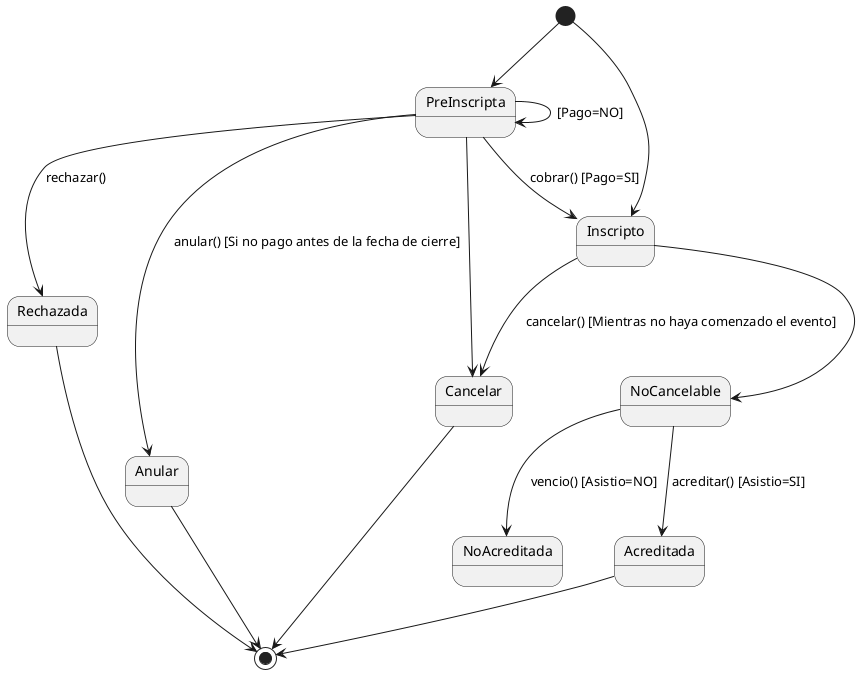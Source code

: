 @startuml diagrama estados

[*] --> PreInscripta
[*] --> Inscripto
PreInscripta --> Rechazada : rechazar()
Rechazada --> [*]
PreInscripta --> Inscripto : cobrar() [Pago=SI]
PreInscripta --> PreInscripta : [Pago=NO]
PreInscripta --> Anular : anular() [Si no pago antes de la fecha de cierre]
Inscripto --> Cancelar : cancelar() [Mientras no haya comenzado el evento]
Inscripto --> NoCancelable
NoCancelable --> Acreditada : acreditar() [Asistio=SI]
NoCancelable --> NoAcreditada : vencio() [Asistio=NO]
Anular --> [*]
Cancelar --> [*]
Acreditada --> [*]
PreInscripta --> Cancelar
@enduml